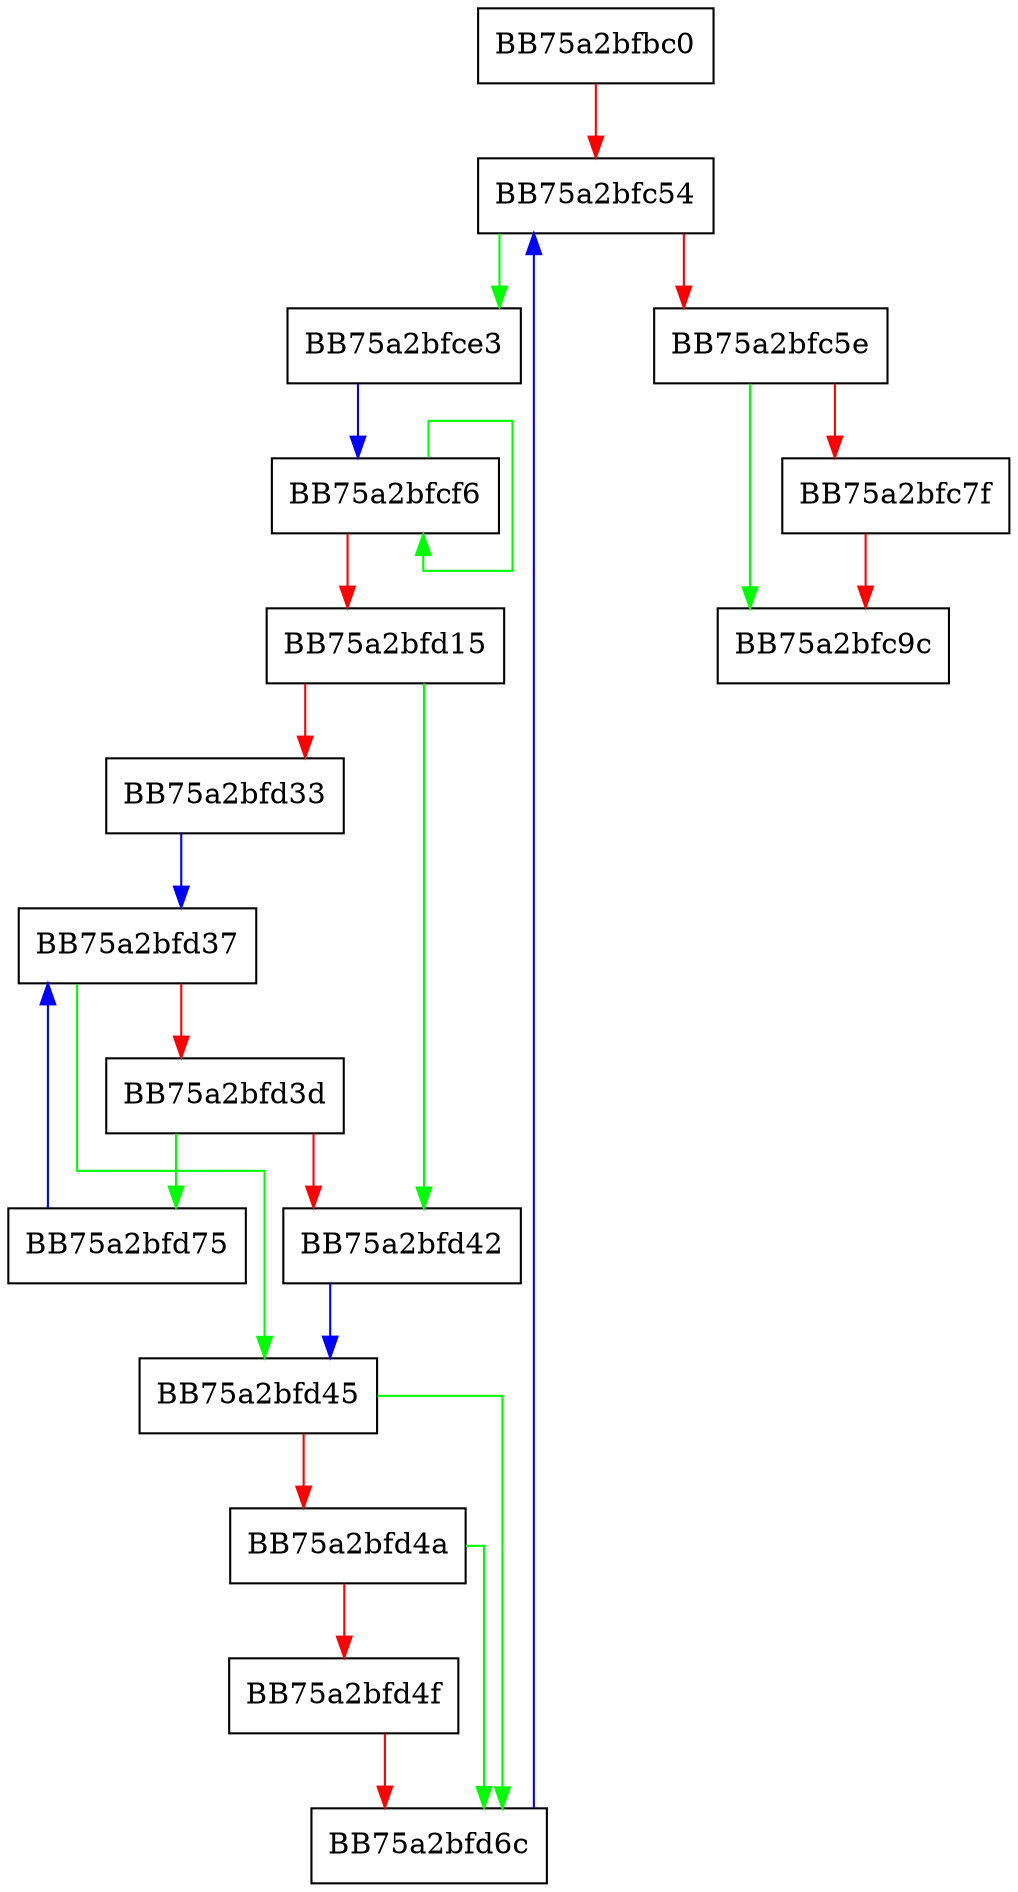 digraph GetRelatedFiles {
  node [shape="box"];
  graph [splines=ortho];
  BB75a2bfbc0 -> BB75a2bfc54 [color="red"];
  BB75a2bfc54 -> BB75a2bfce3 [color="green"];
  BB75a2bfc54 -> BB75a2bfc5e [color="red"];
  BB75a2bfc5e -> BB75a2bfc9c [color="green"];
  BB75a2bfc5e -> BB75a2bfc7f [color="red"];
  BB75a2bfc7f -> BB75a2bfc9c [color="red"];
  BB75a2bfce3 -> BB75a2bfcf6 [color="blue"];
  BB75a2bfcf6 -> BB75a2bfcf6 [color="green"];
  BB75a2bfcf6 -> BB75a2bfd15 [color="red"];
  BB75a2bfd15 -> BB75a2bfd42 [color="green"];
  BB75a2bfd15 -> BB75a2bfd33 [color="red"];
  BB75a2bfd33 -> BB75a2bfd37 [color="blue"];
  BB75a2bfd37 -> BB75a2bfd45 [color="green"];
  BB75a2bfd37 -> BB75a2bfd3d [color="red"];
  BB75a2bfd3d -> BB75a2bfd75 [color="green"];
  BB75a2bfd3d -> BB75a2bfd42 [color="red"];
  BB75a2bfd42 -> BB75a2bfd45 [color="blue"];
  BB75a2bfd45 -> BB75a2bfd6c [color="green"];
  BB75a2bfd45 -> BB75a2bfd4a [color="red"];
  BB75a2bfd4a -> BB75a2bfd6c [color="green"];
  BB75a2bfd4a -> BB75a2bfd4f [color="red"];
  BB75a2bfd4f -> BB75a2bfd6c [color="red"];
  BB75a2bfd6c -> BB75a2bfc54 [color="blue"];
  BB75a2bfd75 -> BB75a2bfd37 [color="blue"];
}